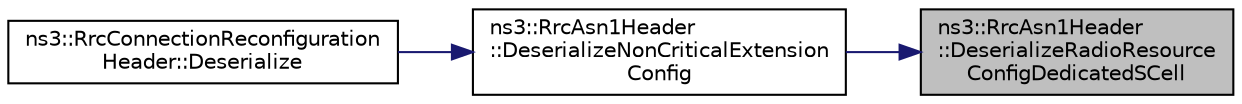 digraph "ns3::RrcAsn1Header::DeserializeRadioResourceConfigDedicatedSCell"
{
 // LATEX_PDF_SIZE
  edge [fontname="Helvetica",fontsize="10",labelfontname="Helvetica",labelfontsize="10"];
  node [fontname="Helvetica",fontsize="10",shape=record];
  rankdir="RL";
  Node1 [label="ns3::RrcAsn1Header\l::DeserializeRadioResource\lConfigDedicatedSCell",height=0.2,width=0.4,color="black", fillcolor="grey75", style="filled", fontcolor="black",tooltip="Deserialize radio resource config dedicated SCell function."];
  Node1 -> Node2 [dir="back",color="midnightblue",fontsize="10",style="solid",fontname="Helvetica"];
  Node2 [label="ns3::RrcAsn1Header\l::DeserializeNonCriticalExtension\lConfig",height=0.2,width=0.4,color="black", fillcolor="white", style="filled",URL="$classns3_1_1_rrc_asn1_header.html#a3b0a2bd8687f3536ef2790786a935957",tooltip="Deserialize non critical extension config function."];
  Node2 -> Node3 [dir="back",color="midnightblue",fontsize="10",style="solid",fontname="Helvetica"];
  Node3 [label="ns3::RrcConnectionReconfiguration\lHeader::Deserialize",height=0.2,width=0.4,color="black", fillcolor="white", style="filled",URL="$classns3_1_1_rrc_connection_reconfiguration_header.html#a3de5336b7cbf44d26b57dd17183361be",tooltip=" "];
}
